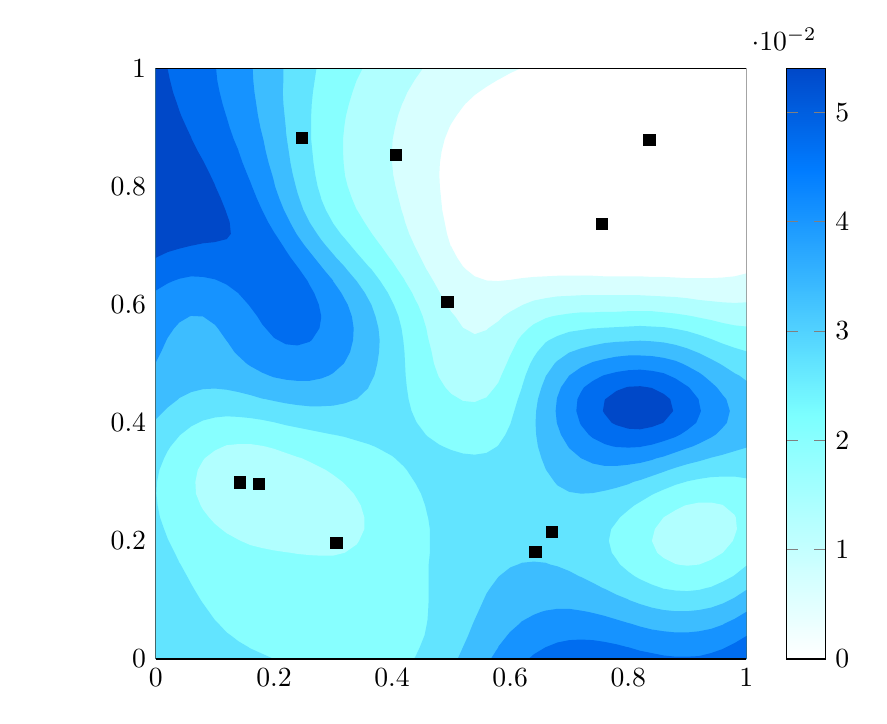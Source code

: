 % This file was created by matlab2tikz v0.3.0.
% Copyright (c) 2008--2012, Nico Schlömer <nico.schloemer@gmail.com>
% All rights reserved.
% 
% The latest updates can be retrieved from
%   http://www.mathworks.com/matlabcentral/fileexchange/22022-matlab2tikz
% where you can also make suggestions and rate matlab2tikz.
% 
% 
% 

% defining custom colors
\definecolor{mycolor1}{rgb}{0.847,1,1}
\definecolor{mycolor2}{rgb}{0.694,1,1}
\definecolor{mycolor3}{rgb}{0.529,1,1}
\definecolor{mycolor4}{rgb}{0.384,0.894,1}
\definecolor{mycolor5}{rgb}{0.239,0.741,1}
\definecolor{mycolor6}{rgb}{0.086,0.576,1}
\definecolor{mycolor7}{rgb}{0,0.427,0.941}
\definecolor{mycolor8}{rgb}{0,0.282,0.784}

\begin{tikzpicture}

\begin{axis}[%
width=75mm,
height=75mm,
scale only axis,
xmin=0, xmax=1,
ymin=0, ymax=1,
axis lines*=left,
colormap={mymap}{[1pt] rgb(0pt)=(1,1,1); rgb(8pt)=(0.937,1,1); rgb(9pt)=(0.925,1,1); rgb(24pt)=(0.808,1,1); rgb(25pt)=(0.796,1,1); rgb(41pt)=(0.671,1,1); rgb(42pt)=(0.659,1,1); rgb(57pt)=(0.541,1,1); rgb(58pt)=(0.529,1,1); rgb(63pt)=(0.49,1,1); rgb(64pt)=(0.482,0.996,1); rgb(69pt)=(0.443,0.957,1); rgb(70pt)=(0.439,0.949,1); rgb(80pt)=(0.361,0.871,1); rgb(81pt)=(0.353,0.859,1); rgb(86pt)=(0.314,0.82,1); rgb(87pt)=(0.31,0.812,1); rgb(96pt)=(0.239,0.741,1); rgb(97pt)=(0.231,0.729,1); rgb(102pt)=(0.192,0.69,1); rgb(103pt)=(0.188,0.682,1); rgb(113pt)=(0.11,0.604,1); rgb(114pt)=(0.102,0.592,1); rgb(119pt)=(0.063,0.553,1); rgb(120pt)=(0.059,0.545,1); rgb(127pt)=(0.004,0.49,1); rgb(128pt)=(0,0.482,0.996); rgb(135pt)=(0,0.427,0.941); rgb(136pt)=(0,0.42,0.929); rgb(141pt)=(0,0.38,0.89); rgb(142pt)=(0,0.376,0.882); rgb(152pt)=(0,0.298,0.804); rgb(153pt)=(0,0.29,0.792); rgb(154pt)=(0,0.282,0.784)},
colorbar,
point meta min=3.782e-06,
point meta max=0.054]

\addplot [fill=white,draw=none,forget plot] coordinates{ (0,1.0)(0.02,1.0)(0.04,1.0)(0.06,1.0)(0.08,1.0)(0.1,1.0)(0.12,1.0)(0.14,1.0)(0.16,1.0)(0.18,1.0)(0.2,1.0)(0.22,1.0)(0.24,1.0)(0.26,1.0)(0.28,1.0)(0.3,1.0)(0.32,1.0)(0.34,1.0)(0.36,1.0)(0.38,1.0)(0.4,1.0)(0.42,1.0)(0.44,1.0)(0.46,1.0)(0.48,1.0)(0.5,1.0)(0.52,1.0)(0.54,1.0)(0.56,1.0)(0.58,1.0)(0.6,1.0)(0.62,1.0)(0.64,1.0)(0.66,1.0)(0.68,1.0)(0.7,1.0)(0.72,1.0)(0.74,1.0)(0.76,1.0)(0.78,1.0)(0.8,1.0)(0.82,1.0)(0.84,1.0)(0.86,1.0)(0.88,1.0)(0.9,1.0)(0.92,1.0)(0.94,1.0)(0.96,1.0)(0.98,1.0)(1,1.0)(1.0,1)(1.0,0.98)(1.0,0.96)(1.0,0.94)(1.0,0.92)(1.0,0.9)(1.0,0.88)(1.0,0.86)(1.0,0.84)(1.0,0.82)(1.0,0.8)(1.0,0.78)(1.0,0.76)(1.0,0.74)(1.0,0.72)(1.0,0.7)(1.0,0.68)(1.0,0.66)(1.0,0.64)(1.0,0.62)(1.0,0.6)(1.0,0.58)(1.0,0.56)(1.0,0.54)(1.0,0.52)(1.0,0.5)(1.0,0.48)(1.0,0.46)(1.0,0.44)(1.0,0.42)(1.0,0.4)(1.0,0.38)(1.0,0.36)(1.0,0.34)(1.0,0.32)(1.0,0.3)(1.0,0.28)(1.0,0.26)(1.0,0.24)(1.0,0.22)(1.0,0.2)(1.0,0.18)(1.0,0.16)(1.0,0.14)(1.0,0.12)(1.0,0.1)(1.0,0.08)(1.0,0.06)(1.0,0.04)(1.0,0.02)(1.0,0)(1,-1.729e-06)(0.98,-1.677e-06)(0.96,-1.635e-06)(0.94,-1.603e-06)(0.92,-1.582e-06)(0.9,-1.573e-06)(0.88,-1.575e-06)(0.86,-1.586e-06)(0.84,-1.605e-06)(0.82,-1.628e-06)(0.8,-1.652e-06)(0.78,-1.674e-06)(0.76,-1.691e-06)(0.74,-1.7e-06)(0.72,-1.699e-06)(0.7,-1.687e-06)(0.68,-1.663e-06)(0.66,-1.628e-06)(0.64,-1.582e-06)(0.62,-1.525e-06)(0.6,-1.459e-06)(0.58,-1.386e-06)(0.56,-1.308e-06)(0.54,-1.226e-06)(0.52,-1.146e-06)(0.5,-1.069e-06)(0.48,-9.997e-07)(0.46,-9.407e-07)(0.44,-8.938e-07)(0.42,-8.595e-07)(0.4,-8.368e-07)(0.38,-8.242e-07)(0.36,-8.199e-07)(0.34,-8.22e-07)(0.32,-8.287e-07)(0.3,-8.38e-07)(0.28,-8.486e-07)(0.26,-8.593e-07)(0.24,-8.697e-07)(0.22,-8.797e-07)(0.2,-8.894e-07)(0.18,-8.994e-07)(0.16,-9.102e-07)(0.14,-9.227e-07)(0.12,-9.374e-07)(0.1,-9.55e-07)(0.08,-9.758e-07)(0.06,-1.0e-06)(0.04,-1.028e-06)(0.02,-1.06e-06)(0,-1.095e-06)(-1.095e-06,0)(-1.078e-06,0.02)(-1.064e-06,0.04)(-1.05e-06,0.06)(-1.038e-06,0.08)(-1.027e-06,0.1)(-1.015e-06,0.12)(-1.002e-06,0.14)(-9.865e-07,0.16)(-9.691e-07,0.18)(-9.5e-07,0.2)(-9.304e-07,0.22)(-9.123e-07,0.24)(-8.987e-07,0.26)(-8.928e-07,0.28)(-8.975e-07,0.3)(-9.142e-07,0.32)(-9.434e-07,0.34)(-9.847e-07,0.36)(-1.036e-06,0.38)(-1.094e-06,0.4)(-1.154e-06,0.42)(-1.211e-06,0.44)(-1.26e-06,0.46)(-1.3e-06,0.48)(-1.331e-06,0.5)(-1.355e-06,0.52)(-1.378e-06,0.54)(-1.403e-06,0.56)(-1.437e-06,0.58)(-1.483e-06,0.6)(-1.542e-06,0.62)(-1.615e-06,0.64)(-1.697e-06,0.66)(-1.78e-06,0.68)(-1.856e-06,0.7)(-1.919e-06,0.72)(-1.963e-06,0.74)(-1.989e-06,0.76)(-2.0e-06,0.78)(-1.997e-06,0.8)(-1.986e-06,0.82)(-1.968e-06,0.84)(-1.947e-06,0.86)(-1.924e-06,0.88)(-1.902e-06,0.9)(-1.881e-06,0.92)(-1.862e-06,0.94)(-1.846e-06,0.96)(-1.833e-06,0.98)(-1.823e-06,1)(0,1.0)};

\addplot [fill=mycolor1,draw=none,forget plot] coordinates{ (0,1.0)(0.02,1.0)(0.04,1.0)(0.06,1.0)(0.08,1.0)(0.1,1.0)(0.12,1.0)(0.14,1.0)(0.16,1.0)(0.18,1.0)(0.2,1.0)(0.22,1.0)(0.24,1.0)(0.26,1.0)(0.28,1.0)(0.3,1.0)(0.32,1.0)(0.34,1.0)(0.36,1.0)(0.38,1.0)(0.4,1.0)(0.42,1.0)(0.44,1.0)(0.46,1.0)(0.48,1.0)(0.5,1.0)(0.52,1.0)(0.54,1.0)(0.56,1.0)(0.58,1.0)(0.6,1.0)(0.617,1)(0.6,0.992)(0.58,0.981)(0.578,0.98)(0.56,0.969)(0.547,0.96)(0.54,0.955)(0.524,0.94)(0.52,0.935)(0.509,0.92)(0.5,0.906)(0.497,0.9)(0.489,0.88)(0.484,0.86)(0.481,0.84)(0.48,0.82)(0.481,0.8)(0.483,0.78)(0.485,0.76)(0.489,0.74)(0.493,0.72)(0.499,0.7)(0.5,0.699)(0.51,0.68)(0.52,0.665)(0.525,0.66)(0.54,0.648)(0.56,0.641)(0.58,0.64)(0.6,0.642)(0.62,0.645)(0.64,0.647)(0.66,0.648)(0.68,0.649)(0.7,0.649)(0.72,0.649)(0.74,0.649)(0.76,0.648)(0.78,0.648)(0.8,0.648)(0.82,0.648)(0.84,0.647)(0.86,0.647)(0.88,0.646)(0.9,0.645)(0.92,0.645)(0.94,0.645)(0.96,0.646)(0.98,0.648)(1,0.653)(1.0,0.64)(1.0,0.62)(1.0,0.6)(1.0,0.58)(1.0,0.56)(1.0,0.54)(1.0,0.52)(1.0,0.5)(1.0,0.48)(1.0,0.46)(1.0,0.44)(1.0,0.42)(1.0,0.4)(1.0,0.38)(1.0,0.36)(1.0,0.34)(1.0,0.32)(1.0,0.3)(1.0,0.28)(1.0,0.26)(1.0,0.24)(1.0,0.22)(1.0,0.2)(1.0,0.18)(1.0,0.16)(1.0,0.14)(1.0,0.12)(1.0,0.1)(1.0,0.08)(1.0,0.06)(1.0,0.04)(1.0,0.02)(1.0,0)(1,-1.506e-06)(0.98,-1.455e-06)(0.96,-1.412e-06)(0.94,-1.381e-06)(0.92,-1.36e-06)(0.9,-1.351e-06)(0.88,-1.353e-06)(0.86,-1.364e-06)(0.84,-1.383e-06)(0.82,-1.406e-06)(0.8,-1.43e-06)(0.78,-1.452e-06)(0.76,-1.469e-06)(0.74,-1.478e-06)(0.72,-1.476e-06)(0.7,-1.464e-06)(0.68,-1.441e-06)(0.66,-1.406e-06)(0.64,-1.359e-06)(0.62,-1.303e-06)(0.6,-1.237e-06)(0.58,-1.164e-06)(0.56,-1.085e-06)(0.54,-1.004e-06)(0.52,-9.236e-07)(0.5,-8.469e-07)(0.48,-7.775e-07)(0.46,-7.185e-07)(0.44,-6.716e-07)(0.42,-6.373e-07)(0.4,-6.146e-07)(0.38,-6.02e-07)(0.36,-5.977e-07)(0.34,-5.998e-07)(0.32,-6.064e-07)(0.3,-6.158e-07)(0.28,-6.264e-07)(0.26,-6.371e-07)(0.24,-6.475e-07)(0.22,-6.575e-07)(0.2,-6.672e-07)(0.18,-6.772e-07)(0.16,-6.88e-07)(0.14,-7.005e-07)(0.12,-7.152e-07)(0.1,-7.328e-07)(0.08,-7.536e-07)(0.06,-7.779e-07)(0.04,-8.059e-07)(0.02,-8.375e-07)(0,-8.728e-07)(-8.728e-07,0)(-8.563e-07,0.02)(-8.415e-07,0.04)(-8.283e-07,0.06)(-8.162e-07,0.08)(-8.046e-07,0.1)(-7.926e-07,0.12)(-7.794e-07,0.14)(-7.643e-07,0.16)(-7.469e-07,0.18)(-7.278e-07,0.2)(-7.081e-07,0.22)(-6.9e-07,0.24)(-6.765e-07,0.26)(-6.706e-07,0.28)(-6.753e-07,0.3)(-6.92e-07,0.32)(-7.212e-07,0.34)(-7.625e-07,0.36)(-8.138e-07,0.38)(-8.719e-07,0.4)(-9.318e-07,0.42)(-9.886e-07,0.44)(-1.038e-06,0.46)(-1.078e-06,0.48)(-1.109e-06,0.5)(-1.133e-06,0.52)(-1.155e-06,0.54)(-1.181e-06,0.56)(-1.215e-06,0.58)(-1.26e-06,0.6)(-1.32e-06,0.62)(-1.393e-06,0.64)(-1.475e-06,0.66)(-1.558e-06,0.68)(-1.634e-06,0.7)(-1.696e-06,0.72)(-1.741e-06,0.74)(-1.767e-06,0.76)(-1.778e-06,0.78)(-1.775e-06,0.8)(-1.763e-06,0.82)(-1.746e-06,0.84)(-1.724e-06,0.86)(-1.702e-06,0.88)(-1.68e-06,0.9)(-1.659e-06,0.92)(-1.64e-06,0.94)(-1.624e-06,0.96)(-1.611e-06,0.98)(-1.6e-06,1)(0,1.0)};

\addplot [fill=mycolor2,draw=none,forget plot] coordinates{ (0,1.0)(0.02,1.0)(0.04,1.0)(0.06,1.0)(0.08,1.0)(0.1,1.0)(0.12,1.0)(0.14,1.0)(0.16,1.0)(0.18,1.0)(0.2,1.0)(0.22,1.0)(0.24,1.0)(0.26,1.0)(0.28,1.0)(0.3,1.0)(0.32,1.0)(0.34,1.0)(0.36,1.0)(0.38,1.0)(0.4,1.0)(0.42,1.0)(0.44,1.0)(0.452,1)(0.44,0.983)(0.438,0.98)(0.426,0.96)(0.42,0.946)(0.417,0.94)(0.41,0.92)(0.405,0.9)(0.401,0.88)(0.4,0.862)(0.4,0.86)(0.4,0.853)(0.4,0.84)(0.402,0.82)(0.406,0.8)(0.411,0.78)(0.416,0.76)(0.42,0.748)(0.422,0.74)(0.429,0.72)(0.438,0.7)(0.44,0.696)(0.448,0.68)(0.458,0.66)(0.46,0.657)(0.47,0.64)(0.48,0.622)(0.481,0.62)(0.494,0.6)(0.5,0.588)(0.507,0.58)(0.52,0.561)(0.522,0.56)(0.54,0.55)(0.56,0.557)(0.563,0.56)(0.58,0.572)(0.588,0.58)(0.6,0.588)(0.62,0.599)(0.622,0.6)(0.64,0.607)(0.66,0.611)(0.68,0.614)(0.7,0.615)(0.72,0.616)(0.74,0.616)(0.76,0.616)(0.78,0.616)(0.8,0.616)(0.82,0.616)(0.84,0.615)(0.86,0.614)(0.88,0.613)(0.9,0.611)(0.92,0.608)(0.94,0.606)(0.96,0.604)(0.98,0.603)(1,0.604)(1.0,0.6)(1.0,0.58)(1.0,0.56)(1.0,0.54)(1.0,0.52)(1.0,0.5)(1.0,0.48)(1.0,0.46)(1.0,0.44)(1.0,0.42)(1.0,0.4)(1.0,0.38)(1.0,0.36)(1.0,0.34)(1.0,0.32)(1.0,0.3)(1.0,0.28)(1.0,0.26)(1.0,0.24)(1.0,0.22)(1.0,0.2)(1.0,0.18)(1.0,0.16)(1.0,0.14)(1.0,0.12)(1.0,0.1)(1.0,0.08)(1.0,0.06)(1.0,0.04)(1.0,0.02)(1.0,0)(1,-1.284e-06)(0.98,-1.233e-06)(0.96,-1.19e-06)(0.94,-1.159e-06)(0.92,-1.138e-06)(0.9,-1.129e-06)(0.88,-1.131e-06)(0.86,-1.142e-06)(0.84,-1.16e-06)(0.82,-1.184e-06)(0.8,-1.208e-06)(0.78,-1.23e-06)(0.76,-1.247e-06)(0.74,-1.255e-06)(0.72,-1.254e-06)(0.7,-1.242e-06)(0.68,-1.219e-06)(0.66,-1.183e-06)(0.64,-1.137e-06)(0.62,-1.081e-06)(0.6,-1.015e-06)(0.58,-9.416e-07)(0.56,-8.631e-07)(0.54,-7.82e-07)(0.52,-7.014e-07)(0.5,-6.246e-07)(0.48,-5.553e-07)(0.46,-4.963e-07)(0.44,-4.494e-07)(0.42,-4.151e-07)(0.4,-3.924e-07)(0.38,-3.798e-07)(0.36,-3.754e-07)(0.34,-3.775e-07)(0.32,-3.842e-07)(0.3,-3.936e-07)(0.28,-4.042e-07)(0.26,-4.149e-07)(0.24,-4.253e-07)(0.22,-4.352e-07)(0.2,-4.45e-07)(0.18,-4.55e-07)(0.16,-4.658e-07)(0.14,-4.782e-07)(0.12,-4.93e-07)(0.1,-5.105e-07)(0.08,-5.314e-07)(0.06,-5.557e-07)(0.04,-5.836e-07)(0.02,-6.153e-07)(0,-6.506e-07)(-6.506e-07,0)(-6.341e-07,0.02)(-6.193e-07,0.04)(-6.061e-07,0.06)(-5.94e-07,0.08)(-5.824e-07,0.1)(-5.704e-07,0.12)(-5.572e-07,0.14)(-5.421e-07,0.16)(-5.247e-07,0.18)(-5.056e-07,0.2)(-4.859e-07,0.22)(-4.678e-07,0.24)(-4.542e-07,0.26)(-4.484e-07,0.28)(-4.53e-07,0.3)(-4.698e-07,0.32)(-4.99e-07,0.34)(-5.402e-07,0.36)(-5.916e-07,0.38)(-6.497e-07,0.4)(-7.096e-07,0.42)(-7.664e-07,0.44)(-8.158e-07,0.46)(-8.558e-07,0.48)(-8.865e-07,0.5)(-9.108e-07,0.52)(-9.331e-07,0.54)(-9.587e-07,0.56)(-9.924e-07,0.58)(-1.038e-06,0.6)(-1.098e-06,0.62)(-1.171e-06,0.64)(-1.252e-06,0.66)(-1.336e-06,0.68)(-1.412e-06,0.7)(-1.474e-06,0.72)(-1.519e-06,0.74)(-1.545e-06,0.76)(-1.555e-06,0.78)(-1.553e-06,0.8)(-1.541e-06,0.82)(-1.523e-06,0.84)(-1.502e-06,0.86)(-1.48e-06,0.88)(-1.457e-06,0.9)(-1.437e-06,0.92)(-1.418e-06,0.94)(-1.402e-06,0.96)(-1.389e-06,0.98)(-1.378e-06,1)(0,1.0)};

\addplot [fill=mycolor3,draw=none,forget plot] coordinates{ (0,1.0)(0.02,1.0)(0.04,1.0)(0.06,1.0)(0.08,1.0)(0.1,1.0)(0.12,1.0)(0.14,1.0)(0.16,1.0)(0.18,1.0)(0.2,1.0)(0.22,1.0)(0.24,1.0)(0.26,1.0)(0.28,1.0)(0.3,1.0)(0.32,1.0)(0.34,1.0)(0.35,1)(0.34,0.98)(0.34,0.98)(0.333,0.96)(0.327,0.94)(0.322,0.92)(0.32,0.908)(0.319,0.9)(0.317,0.88)(0.317,0.86)(0.318,0.84)(0.32,0.822)(0.32,0.82)(0.325,0.8)(0.332,0.78)(0.34,0.761)(0.341,0.76)(0.353,0.74)(0.36,0.729)(0.366,0.72)(0.38,0.701)(0.381,0.7)(0.395,0.68)(0.4,0.674)(0.409,0.66)(0.42,0.644)(0.422,0.64)(0.434,0.62)(0.44,0.607)(0.444,0.6)(0.452,0.58)(0.458,0.56)(0.46,0.549)(0.462,0.54)(0.467,0.52)(0.471,0.5)(0.478,0.48)(0.48,0.476)(0.49,0.46)(0.5,0.449)(0.515,0.44)(0.52,0.437)(0.54,0.435)(0.552,0.44)(0.56,0.443)(0.574,0.46)(0.58,0.468)(0.585,0.48)(0.594,0.5)(0.6,0.514)(0.603,0.52)(0.613,0.54)(0.62,0.549)(0.631,0.56)(0.64,0.567)(0.66,0.577)(0.67,0.58)(0.68,0.582)(0.7,0.585)(0.72,0.587)(0.74,0.587)(0.76,0.588)(0.78,0.588)(0.8,0.589)(0.82,0.589)(0.84,0.589)(0.86,0.587)(0.88,0.585)(0.9,0.582)(0.911,0.58)(0.92,0.578)(0.94,0.574)(0.96,0.569)(0.98,0.565)(1,0.563)(1.0,0.56)(1.0,0.54)(1.0,0.52)(1.0,0.5)(1.0,0.48)(1.0,0.46)(1.0,0.44)(1.0,0.42)(1.0,0.4)(1.0,0.38)(1.0,0.36)(1.0,0.34)(1.0,0.32)(1.0,0.3)(1.0,0.28)(1.0,0.26)(1.0,0.24)(1.0,0.22)(1.0,0.2)(1.0,0.18)(1.0,0.16)(1.0,0.14)(1.0,0.12)(1.0,0.1)(1.0,0.08)(1.0,0.06)(1.0,0.04)(1.0,0.02)(1.0,0)(1,-1.062e-06)(0.98,-1.01e-06)(0.96,-9.681e-07)(0.94,-9.363e-07)(0.92,-9.159e-07)(0.9,-9.068e-07)(0.88,-9.084e-07)(0.86,-9.196e-07)(0.84,-9.382e-07)(0.82,-9.614e-07)(0.8,-9.858e-07)(0.78,-1.008e-06)(0.76,-1.025e-06)(0.74,-1.033e-06)(0.72,-1.032e-06)(0.7,-1.02e-06)(0.68,-9.964e-07)(0.66,-9.613e-07)(0.64,-9.15e-07)(0.62,-8.583e-07)(0.6,-7.925e-07)(0.58,-7.194e-07)(0.56,-6.409e-07)(0.54,-5.598e-07)(0.52,-4.792e-07)(0.5,-4.024e-07)(0.48,-3.331e-07)(0.46,-2.74e-07)(0.44,-2.272e-07)(0.42,-1.928e-07)(0.4,-1.702e-07)(0.38,-1.576e-07)(0.36,-1.532e-07)(0.34,-1.553e-07)(0.32,-1.62e-07)(0.3,-1.714e-07)(0.28,-1.819e-07)(0.26,-1.927e-07)(0.24,-2.031e-07)(0.22,-2.13e-07)(0.2,-2.228e-07)(0.18,-2.328e-07)(0.16,-2.436e-07)(0.14,-2.56e-07)(0.12,-2.708e-07)(0.1,-2.883e-07)(0.08,-3.092e-07)(0.06,-3.335e-07)(0.04,-3.614e-07)(0.02,-3.931e-07)(0,-4.284e-07)(-4.284e-07,0)(-4.119e-07,0.02)(-3.971e-07,0.04)(-3.839e-07,0.06)(-3.718e-07,0.08)(-3.602e-07,0.1)(-3.482e-07,0.12)(-3.35e-07,0.14)(-3.198e-07,0.16)(-3.025e-07,0.18)(-2.834e-07,0.2)(-2.637e-07,0.22)(-2.456e-07,0.24)(-2.32e-07,0.26)(-2.262e-07,0.28)(-2.308e-07,0.3)(-2.475e-07,0.32)(-2.768e-07,0.34)(-3.18e-07,0.36)(-3.694e-07,0.38)(-4.275e-07,0.4)(-4.874e-07,0.42)(-5.441e-07,0.44)(-5.936e-07,0.46)(-6.335e-07,0.48)(-6.643e-07,0.5)(-6.886e-07,0.52)(-7.109e-07,0.54)(-7.364e-07,0.56)(-7.702e-07,0.58)(-8.16e-07,0.6)(-8.757e-07,0.62)(-9.485e-07,0.64)(-1.03e-06,0.66)(-1.114e-06,0.68)(-1.19e-06,0.7)(-1.252e-06,0.72)(-1.296e-06,0.74)(-1.323e-06,0.76)(-1.333e-06,0.78)(-1.331e-06,0.8)(-1.319e-06,0.82)(-1.301e-06,0.84)(-1.28e-06,0.86)(-1.257e-06,0.88)(-1.235e-06,0.9)(-1.214e-06,0.92)(-1.196e-06,0.94)(-1.18e-06,0.96)(-1.167e-06,0.98)(-1.156e-06,1)(0,1.0)};

\addplot [fill=mycolor4,draw=none,forget plot] coordinates{ (0,1.0)(0.02,1.0)(0.04,1.0)(0.06,1.0)(0.08,1.0)(0.1,1.0)(0.12,1.0)(0.14,1.0)(0.16,1.0)(0.18,1.0)(0.2,1.0)(0.22,1.0)(0.24,1.0)(0.26,1.0)(0.272,1)(0.269,0.98)(0.266,0.96)(0.264,0.94)(0.263,0.92)(0.263,0.9)(0.263,0.88)(0.265,0.86)(0.267,0.84)(0.27,0.82)(0.274,0.8)(0.28,0.78)(0.28,0.779)(0.288,0.76)(0.299,0.74)(0.3,0.738)(0.313,0.72)(0.32,0.712)(0.33,0.7)(0.34,0.688)(0.347,0.68)(0.36,0.665)(0.365,0.66)(0.38,0.64)(0.38,0.64)(0.393,0.62)(0.4,0.606)(0.403,0.6)(0.411,0.58)(0.416,0.56)(0.419,0.54)(0.42,0.53)(0.421,0.52)(0.422,0.5)(0.423,0.48)(0.425,0.46)(0.428,0.44)(0.433,0.42)(0.44,0.404)(0.442,0.4)(0.457,0.38)(0.46,0.377)(0.48,0.363)(0.486,0.36)(0.5,0.354)(0.52,0.348)(0.54,0.346)(0.56,0.349)(0.578,0.36)(0.58,0.362)(0.592,0.38)(0.6,0.397)(0.601,0.4)(0.607,0.42)(0.613,0.44)(0.62,0.46)(0.62,0.461)(0.626,0.48)(0.634,0.5)(0.64,0.511)(0.646,0.52)(0.66,0.536)(0.666,0.54)(0.68,0.547)(0.7,0.554)(0.72,0.557)(0.74,0.56)(0.746,0.56)(0.76,0.561)(0.78,0.562)(0.8,0.563)(0.82,0.564)(0.84,0.563)(0.86,0.562)(0.874,0.56)(0.88,0.559)(0.9,0.555)(0.92,0.549)(0.94,0.542)(0.945,0.54)(0.96,0.534)(0.98,0.527)(1,0.521)(1.0,0.52)(1.0,0.5)(1.0,0.48)(1.0,0.46)(1.0,0.44)(1.0,0.42)(1.0,0.4)(1.0,0.38)(1.0,0.36)(1.0,0.34)(1.0,0.32)(1,0.306)(0.98,0.309)(0.96,0.309)(0.94,0.308)(0.92,0.305)(0.9,0.301)(0.897,0.3)(0.88,0.295)(0.86,0.287)(0.844,0.28)(0.84,0.278)(0.82,0.266)(0.81,0.26)(0.8,0.252)(0.786,0.24)(0.78,0.232)(0.771,0.22)(0.767,0.2)(0.772,0.18)(0.78,0.169)(0.786,0.16)(0.8,0.148)(0.811,0.14)(0.82,0.135)(0.84,0.126)(0.857,0.12)(0.86,0.119)(0.88,0.116)(0.9,0.115)(0.92,0.117)(0.931,0.12)(0.94,0.122)(0.96,0.131)(0.977,0.14)(0.98,0.142)(1,0.158)(1.0,0.14)(1.0,0.12)(1.0,0.1)(1.0,0.08)(1.0,0.06)(1.0,0.04)(1.0,0.02)(1.0,0)(1,-8.398e-07)(0.98,-7.883e-07)(0.96,-7.459e-07)(0.94,-7.141e-07)(0.92,-6.937e-07)(0.9,-6.846e-07)(0.88,-6.862e-07)(0.86,-6.974e-07)(0.84,-7.16e-07)(0.82,-7.392e-07)(0.8,-7.636e-07)(0.78,-7.857e-07)(0.76,-8.023e-07)(0.74,-8.11e-07)(0.72,-8.099e-07)(0.7,-7.978e-07)(0.68,-7.742e-07)(0.66,-7.391e-07)(0.64,-6.928e-07)(0.62,-6.361e-07)(0.6,-5.703e-07)(0.58,-4.972e-07)(0.56,-4.187e-07)(0.54,-3.376e-07)(0.52,-2.569e-07)(0.5,-1.802e-07)(0.48,-1.109e-07)(0.46,-5.184e-08)(0.44,-4.964e-09)(0.437,0)(0.44,0.005)(0.447,0.02)(0.455,0.04)(0.459,0.06)(0.46,0.066)(0.461,0.08)(0.462,0.1)(0.462,0.12)(0.462,0.14)(0.462,0.16)(0.464,0.18)(0.464,0.2)(0.464,0.22)(0.461,0.24)(0.46,0.243)(0.456,0.26)(0.449,0.28)(0.44,0.297)(0.438,0.3)(0.425,0.32)(0.42,0.326)(0.405,0.34)(0.4,0.344)(0.38,0.355)(0.37,0.36)(0.36,0.364)(0.34,0.37)(0.32,0.376)(0.301,0.38)(0.3,0.38)(0.28,0.384)(0.26,0.388)(0.24,0.392)(0.22,0.396)(0.204,0.4)(0.2,0.401)(0.18,0.405)(0.16,0.408)(0.14,0.41)(0.12,0.411)(0.1,0.409)(0.08,0.404)(0.072,0.4)(0.06,0.394)(0.042,0.38)(0.04,0.378)(0.025,0.36)(0.02,0.352)(0.014,0.34)(0.006,0.32)(0.002,0.3)(0.001,0.28)(0.003,0.26)(0.007,0.24)(0.014,0.22)(0.02,0.204)(0.022,0.2)(0.032,0.18)(0.04,0.163)(0.042,0.16)(0.053,0.14)(0.06,0.127)(0.064,0.12)(0.076,0.1)(0.08,0.094)(0.09,0.08)(0.1,0.066)(0.106,0.06)(0.12,0.045)(0.127,0.04)(0.14,0.03)(0.157,0.02)(0.16,0.018)(0.18,0.009)(0.2,0.0)(0.201,0)(0.2,-5.692e-10)(0.18,-1.054e-08)(0.16,-2.138e-08)(0.14,-3.382e-08)(0.12,-4.854e-08)(0.1,-6.612e-08)(0.08,-8.694e-08)(0.06,-1.113e-07)(0.04,-1.392e-07)(0.02,-1.709e-07)(0,-2.061e-07)(-2.061e-07,0)(-1.896e-07,0.02)(-1.749e-07,0.04)(-1.616e-07,0.06)(-1.496e-07,0.08)(-1.38e-07,0.1)(-1.26e-07,0.12)(-1.128e-07,0.14)(-9.764e-08,0.16)(-8.03e-08,0.18)(-6.119e-08,0.2)(-4.151e-08,0.22)(-2.34e-08,0.24)(-9.814e-09,0.26)(-3.977e-09,0.28)(-8.617e-09,0.3)(-2.533e-08,0.32)(-5.459e-08,0.34)(-9.582e-08,0.36)(-1.472e-07,0.38)(-2.052e-07,0.4)(-2.652e-07,0.42)(-3.219e-07,0.44)(-3.714e-07,0.46)(-4.113e-07,0.48)(-4.421e-07,0.5)(-4.664e-07,0.52)(-4.887e-07,0.54)(-5.142e-07,0.56)(-5.48e-07,0.58)(-5.938e-07,0.6)(-6.534e-07,0.62)(-7.263e-07,0.64)(-8.08e-07,0.66)(-8.914e-07,0.68)(-9.677e-07,0.7)(-1.03e-06,0.72)(-1.074e-06,0.74)(-1.101e-06,0.76)(-1.111e-06,0.78)(-1.109e-06,0.8)(-1.097e-06,0.82)(-1.079e-06,0.84)(-1.058e-06,0.86)(-1.035e-06,0.88)(-1.013e-06,0.9)(-9.922e-07,0.92)(-9.737e-07,0.94)(-9.577e-07,0.96)(-9.444e-07,0.98)(-9.338e-07,1)(0,1.0)};

\addplot [fill=mycolor5,draw=none,forget plot] coordinates{ (0,1.0)(0.02,1.0)(0.04,1.0)(0.06,1.0)(0.08,1.0)(0.1,1.0)(0.12,1.0)(0.14,1.0)(0.16,1.0)(0.18,1.0)(0.2,1.0)(0.216,1)(0.216,0.98)(0.215,0.96)(0.216,0.94)(0.218,0.92)(0.22,0.9)(0.22,0.896)(0.222,0.88)(0.225,0.86)(0.228,0.84)(0.232,0.82)(0.237,0.8)(0.24,0.789)(0.243,0.78)(0.25,0.76)(0.26,0.74)(0.26,0.74)(0.273,0.72)(0.28,0.71)(0.288,0.7)(0.3,0.686)(0.305,0.68)(0.32,0.664)(0.323,0.66)(0.34,0.64)(0.34,0.64)(0.354,0.62)(0.36,0.609)(0.365,0.6)(0.372,0.58)(0.377,0.56)(0.379,0.54)(0.378,0.52)(0.375,0.5)(0.37,0.48)(0.36,0.46)(0.36,0.459)(0.34,0.44)(0.339,0.44)(0.32,0.433)(0.3,0.429)(0.28,0.428)(0.26,0.428)(0.24,0.43)(0.22,0.433)(0.2,0.437)(0.186,0.44)(0.18,0.441)(0.16,0.447)(0.14,0.452)(0.12,0.456)(0.1,0.458)(0.08,0.457)(0.06,0.452)(0.04,0.442)(0.038,0.44)(0.02,0.426)(0.014,0.42)(0,0.406)(-4.298e-08,0.42)(-9.973e-08,0.44)(-1.492e-07,0.46)(-1.891e-07,0.48)(-2.199e-07,0.5)(-2.442e-07,0.52)(-2.665e-07,0.54)(-2.92e-07,0.56)(-3.258e-07,0.58)(-3.716e-07,0.6)(-4.312e-07,0.62)(-5.041e-07,0.64)(-5.858e-07,0.66)(-6.692e-07,0.68)(-7.455e-07,0.7)(-8.077e-07,0.72)(-8.521e-07,0.74)(-8.784e-07,0.76)(-8.888e-07,0.78)(-8.864e-07,0.8)(-8.747e-07,0.82)(-8.568e-07,0.84)(-8.356e-07,0.86)(-8.13e-07,0.88)(-7.908e-07,0.9)(-7.7e-07,0.92)(-7.515e-07,0.94)(-7.355e-07,0.96)(-7.222e-07,0.98)(-7.116e-07,1)(0,1.0)};

\addplot [fill=mycolor6,draw=none,forget plot] coordinates{ (0,1.0)(0.02,1.0)(0.04,1.0)(0.06,1.0)(0.08,1.0)(0.1,1.0)(0.12,1.0)(0.14,1.0)(0.16,1.0)(0.164,1)(0.165,0.98)(0.167,0.96)(0.17,0.94)(0.173,0.92)(0.177,0.9)(0.18,0.888)(0.182,0.88)(0.186,0.86)(0.191,0.84)(0.197,0.82)(0.2,0.809)(0.202,0.8)(0.209,0.78)(0.217,0.76)(0.22,0.754)(0.227,0.74)(0.238,0.72)(0.24,0.717)(0.252,0.7)(0.26,0.69)(0.268,0.68)(0.28,0.665)(0.284,0.66)(0.3,0.641)(0.3,0.64)(0.314,0.62)(0.32,0.609)(0.325,0.6)(0.332,0.58)(0.335,0.56)(0.334,0.54)(0.329,0.52)(0.32,0.503)(0.318,0.5)(0.3,0.484)(0.293,0.48)(0.28,0.475)(0.26,0.471)(0.24,0.471)(0.22,0.473)(0.2,0.477)(0.192,0.48)(0.18,0.485)(0.16,0.496)(0.154,0.5)(0.14,0.513)(0.133,0.52)(0.12,0.539)(0.119,0.54)(0.105,0.56)(0.1,0.566)(0.08,0.58)(0.08,0.58)(0.06,0.581)(0.057,0.58)(0.04,0.57)(0.031,0.56)(0.02,0.544)(0.018,0.54)(0.009,0.52)(0,0.502)(-2.198e-08,0.52)(-4.427e-08,0.54)(-6.983e-08,0.56)(-1.036e-07,0.58)(-1.494e-07,0.6)(-2.09e-07,0.62)(-2.819e-07,0.64)(-3.636e-07,0.66)(-4.47e-07,0.68)(-5.233e-07,0.7)(-5.855e-07,0.72)(-6.299e-07,0.74)(-6.562e-07,0.76)(-6.666e-07,0.78)(-6.642e-07,0.8)(-6.525e-07,0.82)(-6.346e-07,0.84)(-6.134e-07,0.86)(-5.908e-07,0.88)(-5.686e-07,0.9)(-5.478e-07,0.92)(-5.293e-07,0.94)(-5.133e-07,0.96)(-5.0e-07,0.98)(-4.894e-07,1)(0,1.0)};

\addplot [fill=mycolor5,draw=none,forget plot] coordinates{ (1,0.471)(1.0,0.46)(1.0,0.44)(1.0,0.42)(1.0,0.4)(1.0,0.38)(1.0,0.36)(1,0.358)(0.98,0.352)(0.96,0.346)(0.94,0.341)(0.937,0.34)(0.92,0.335)(0.9,0.33)(0.88,0.324)(0.868,0.32)(0.86,0.317)(0.84,0.31)(0.82,0.303)(0.809,0.3)(0.8,0.296)(0.78,0.29)(0.76,0.285)(0.74,0.281)(0.72,0.28)(0.7,0.283)(0.68,0.294)(0.675,0.3)(0.661,0.32)(0.66,0.322)(0.653,0.34)(0.647,0.36)(0.644,0.38)(0.643,0.4)(0.644,0.42)(0.647,0.44)(0.653,0.46)(0.66,0.478)(0.661,0.48)(0.675,0.5)(0.68,0.505)(0.7,0.519)(0.703,0.52)(0.72,0.526)(0.74,0.531)(0.76,0.535)(0.78,0.537)(0.8,0.538)(0.82,0.539)(0.84,0.538)(0.86,0.536)(0.88,0.532)(0.9,0.526)(0.915,0.52)(0.92,0.518)(0.94,0.508)(0.955,0.5)(0.96,0.497)(0.98,0.484)(0.988,0.48)(1,0.471)};

\addplot [fill=mycolor7,draw=none,forget plot] coordinates{ (0,1.0)(0.02,1.0)(0.04,1.0)(0.06,1.0)(0.08,1.0)(0.1,1.0)(0.102,1)(0.104,0.98)(0.108,0.96)(0.113,0.94)(0.119,0.92)(0.12,0.917)(0.125,0.9)(0.132,0.88)(0.14,0.861)(0.14,0.86)(0.147,0.84)(0.155,0.82)(0.16,0.808)(0.163,0.8)(0.171,0.78)(0.18,0.76)(0.18,0.76)(0.19,0.74)(0.2,0.723)(0.202,0.72)(0.215,0.7)(0.22,0.692)(0.228,0.68)(0.24,0.664)(0.243,0.66)(0.257,0.64)(0.26,0.634)(0.268,0.62)(0.276,0.6)(0.28,0.581)(0.28,0.58)(0.28,0.578)(0.277,0.56)(0.264,0.54)(0.26,0.537)(0.24,0.531)(0.22,0.533)(0.207,0.54)(0.2,0.544)(0.186,0.56)(0.18,0.567)(0.172,0.58)(0.16,0.596)(0.157,0.6)(0.14,0.619)(0.139,0.62)(0.12,0.634)(0.107,0.64)(0.1,0.643)(0.08,0.647)(0.06,0.648)(0.04,0.644)(0.029,0.64)(0.02,0.636)(0,0.624)(-5.966e-08,0.64)(-1.414e-07,0.66)(-2.248e-07,0.68)(-3.011e-07,0.7)(-3.633e-07,0.72)(-4.077e-07,0.74)(-4.34e-07,0.76)(-4.444e-07,0.78)(-4.42e-07,0.8)(-4.303e-07,0.82)(-4.124e-07,0.84)(-3.912e-07,0.86)(-3.686e-07,0.88)(-3.464e-07,0.9)(-3.256e-07,0.92)(-3.071e-07,0.94)(-2.911e-07,0.96)(-2.778e-07,0.98)(-2.672e-07,1)(0,1.0)};

\addplot [fill=mycolor5,draw=none,forget plot] coordinates{ (1,0.117)(1.0,0.1)(1.0,0.08)(1.0,0.06)(1.0,0.04)(1.0,0.02)(1.0,0)(1,-6.176e-07)(0.98,-5.661e-07)(0.96,-5.237e-07)(0.94,-4.919e-07)(0.92,-4.715e-07)(0.9,-4.624e-07)(0.88,-4.64e-07)(0.86,-4.752e-07)(0.84,-4.938e-07)(0.82,-5.17e-07)(0.8,-5.414e-07)(0.78,-5.635e-07)(0.76,-5.801e-07)(0.74,-5.888e-07)(0.72,-5.877e-07)(0.7,-5.756e-07)(0.68,-5.52e-07)(0.66,-5.169e-07)(0.64,-4.706e-07)(0.62,-4.139e-07)(0.6,-3.481e-07)(0.58,-2.749e-07)(0.56,-1.965e-07)(0.54,-1.154e-07)(0.52,-3.474e-08)(0.511,0)(0.52,0.02)(0.52,0.02)(0.529,0.04)(0.537,0.06)(0.54,0.067)(0.546,0.08)(0.555,0.1)(0.56,0.111)(0.566,0.12)(0.58,0.139)(0.581,0.14)(0.6,0.155)(0.613,0.16)(0.62,0.163)(0.64,0.165)(0.66,0.163)(0.668,0.16)(0.68,0.157)(0.7,0.149)(0.717,0.14)(0.72,0.139)(0.74,0.129)(0.757,0.12)(0.76,0.119)(0.78,0.109)(0.8,0.101)(0.801,0.1)(0.82,0.093)(0.84,0.087)(0.86,0.083)(0.88,0.081)(0.9,0.081)(0.92,0.083)(0.94,0.087)(0.96,0.094)(0.972,0.1)(0.98,0.104)(1,0.117)};

\addplot [fill=mycolor6,draw=none,forget plot] coordinates{ (0.96,0.447)(0.966,0.44)(0.972,0.42)(0.967,0.4)(0.96,0.392)(0.948,0.38)(0.94,0.375)(0.92,0.365)(0.909,0.36)(0.9,0.357)(0.88,0.35)(0.86,0.343)(0.848,0.34)(0.84,0.337)(0.82,0.332)(0.8,0.329)(0.78,0.327)(0.76,0.327)(0.74,0.331)(0.72,0.34)(0.72,0.34)(0.7,0.357)(0.698,0.36)(0.686,0.38)(0.68,0.397)(0.679,0.4)(0.677,0.42)(0.679,0.44)(0.68,0.444)(0.686,0.46)(0.7,0.48)(0.7,0.48)(0.72,0.494)(0.733,0.5)(0.74,0.503)(0.76,0.508)(0.78,0.512)(0.8,0.514)(0.82,0.514)(0.84,0.513)(0.86,0.51)(0.88,0.505)(0.892,0.5)(0.9,0.496)(0.92,0.485)(0.927,0.48)(0.94,0.469)(0.95,0.46)(0.96,0.447)};

\addplot [fill=mycolor2,draw=none,forget plot] coordinates{ (0.08,0.336)(0.071,0.32)(0.067,0.3)(0.068,0.28)(0.076,0.26)(0.08,0.253)(0.09,0.24)(0.1,0.229)(0.111,0.22)(0.12,0.213)(0.14,0.202)(0.144,0.2)(0.16,0.193)(0.18,0.188)(0.2,0.184)(0.22,0.181)(0.228,0.18)(0.24,0.178)(0.26,0.176)(0.28,0.175)(0.3,0.175)(0.32,0.18)(0.32,0.18)(0.34,0.194)(0.344,0.2)(0.353,0.22)(0.353,0.24)(0.347,0.26)(0.34,0.272)(0.335,0.28)(0.32,0.296)(0.316,0.3)(0.3,0.312)(0.288,0.32)(0.28,0.324)(0.26,0.334)(0.247,0.34)(0.24,0.342)(0.22,0.349)(0.2,0.356)(0.185,0.36)(0.18,0.361)(0.16,0.364)(0.14,0.364)(0.12,0.362)(0.115,0.36)(0.1,0.353)(0.083,0.34)(0.08,0.336)};

\addplot [fill=mycolor6,draw=none,forget plot] coordinates{ (1,0.08)(1.0,0.06)(1.0,0.04)(1.0,0.02)(1.0,0)(1,-3.954e-07)(0.98,-3.439e-07)(0.96,-3.014e-07)(0.94,-2.697e-07)(0.92,-2.493e-07)(0.9,-2.402e-07)(0.88,-2.418e-07)(0.86,-2.53e-07)(0.84,-2.716e-07)(0.82,-2.947e-07)(0.8,-3.192e-07)(0.78,-3.413e-07)(0.76,-3.579e-07)(0.74,-3.666e-07)(0.72,-3.655e-07)(0.7,-3.534e-07)(0.68,-3.298e-07)(0.66,-2.947e-07)(0.64,-2.483e-07)(0.62,-1.917e-07)(0.6,-1.259e-07)(0.58,-5.274e-08)(0.567,0)(0.58,0.02)(0.58,0.021)(0.595,0.04)(0.6,0.046)(0.616,0.06)(0.62,0.064)(0.64,0.075)(0.653,0.08)(0.66,0.082)(0.68,0.085)(0.7,0.085)(0.72,0.082)(0.731,0.08)(0.74,0.078)(0.76,0.073)(0.78,0.067)(0.8,0.061)(0.804,0.06)(0.82,0.055)(0.84,0.05)(0.86,0.047)(0.88,0.045)(0.9,0.045)(0.92,0.047)(0.94,0.051)(0.96,0.058)(0.963,0.06)(0.98,0.068)(1,0.08)};

\addplot [fill=mycolor8,draw=none,forget plot] coordinates{ (0,1.0)(0.02,1)(0.02,0.999)(0.024,0.98)(0.029,0.96)(0.036,0.94)(0.04,0.928)(0.043,0.92)(0.052,0.9)(0.06,0.883)(0.061,0.88)(0.071,0.86)(0.08,0.844)(0.082,0.84)(0.092,0.82)(0.1,0.803)(0.101,0.8)(0.11,0.78)(0.118,0.76)(0.12,0.754)(0.125,0.74)(0.127,0.72)(0.12,0.711)(0.1,0.706)(0.08,0.704)(0.061,0.7)(0.06,0.7)(0.04,0.695)(0.02,0.689)(0.001,0.68)(0,0.679)(-2.555e-09,0.68)(-7.885e-08,0.7)(-1.411e-07,0.72)(-1.855e-07,0.74)(-2.118e-07,0.76)(-2.222e-07,0.78)(-2.198e-07,0.8)(-2.081e-07,0.82)(-1.902e-07,0.84)(-1.69e-07,0.86)(-1.464e-07,0.88)(-1.242e-07,0.9)(-1.034e-07,0.92)(-8.486e-08,0.94)(-6.886e-08,0.96)(-5.556e-08,0.98)(-4.495e-08,1)(0,1.0)};

\addplot [fill=mycolor7,draw=none,forget plot] coordinates{ (0.92,0.434)(0.923,0.42)(0.92,0.412)(0.915,0.4)(0.9,0.388)(0.888,0.38)(0.88,0.376)(0.86,0.369)(0.84,0.363)(0.824,0.36)(0.82,0.359)(0.8,0.358)(0.78,0.359)(0.774,0.36)(0.76,0.364)(0.74,0.374)(0.733,0.38)(0.72,0.396)(0.718,0.4)(0.712,0.42)(0.714,0.44)(0.72,0.452)(0.725,0.46)(0.74,0.471)(0.757,0.48)(0.76,0.481)(0.78,0.486)(0.8,0.489)(0.82,0.49)(0.84,0.488)(0.86,0.484)(0.869,0.48)(0.88,0.475)(0.9,0.462)(0.903,0.46)(0.919,0.44)(0.92,0.434)};

\addplot [fill=mycolor2,draw=none,forget plot] coordinates{ (0.98,0.244)(0.961,0.26)(0.96,0.261)(0.94,0.265)(0.92,0.265)(0.9,0.261)(0.896,0.26)(0.88,0.252)(0.86,0.24)(0.86,0.24)(0.845,0.22)(0.84,0.2)(0.849,0.18)(0.86,0.171)(0.88,0.161)(0.884,0.16)(0.9,0.158)(0.92,0.16)(0.92,0.16)(0.94,0.168)(0.96,0.18)(0.96,0.18)(0.977,0.2)(0.98,0.208)(0.984,0.22)(0.982,0.24)(0.98,0.244)};

\addplot [fill=mycolor7,draw=none,forget plot] coordinates{ (1,0.039)(1.0,0.02)(1.0,0)(1,-1.732e-07)(0.98,-1.217e-07)(0.96,-7.925e-08)(0.94,-4.748e-08)(0.92,-2.706e-08)(0.9,-1.798e-08)(0.88,-1.963e-08)(0.86,-3.076e-08)(0.84,-4.935e-08)(0.82,-7.254e-08)(0.8,-9.695e-08)(0.78,-1.191e-07)(0.76,-1.357e-07)(0.74,-1.444e-07)(0.72,-1.433e-07)(0.7,-1.312e-07)(0.68,-1.076e-07)(0.66,-7.246e-08)(0.64,-2.614e-08)(0.631,0)(0.64,0.008)(0.66,0.02)(0.66,0.02)(0.68,0.028)(0.7,0.032)(0.72,0.033)(0.74,0.032)(0.76,0.029)(0.78,0.025)(0.799,0.02)(0.8,0.02)(0.82,0.014)(0.84,0.01)(0.86,0.006)(0.88,0.004)(0.9,0.004)(0.92,0.005)(0.94,0.01)(0.96,0.017)(0.966,0.02)(0.98,0.027)(1,0.039)};

\addplot [fill=mycolor8,draw=none,forget plot] coordinates{ (0.86,0.449)(0.871,0.44)(0.876,0.42)(0.86,0.401)(0.859,0.4)(0.84,0.393)(0.82,0.389)(0.8,0.39)(0.78,0.396)(0.772,0.4)(0.76,0.415)(0.757,0.42)(0.76,0.438)(0.761,0.44)(0.78,0.454)(0.796,0.46)(0.8,0.461)(0.82,0.462)(0.834,0.46)(0.84,0.459)(0.86,0.449)};
\addplot[only marks,mark=square*,color=black] plot coordinates{ (0.306,0.197) (0.494,0.604) (0.247,0.882) (0.755,0.737) (0.836,0.879) (0.671,0.215) (0.643,0.181) (0.175,0.296) (0.406,0.853) (0.142,0.299) };

\addplot [
color=black,
solid,
forget plot
]
coordinates{
 (0,0)(1,0) 
};
\addplot [
color=black,
solid,
forget plot
]
coordinates{
 (0,0)(0,1) 
};
\addplot [
color=black,
solid,
forget plot
]
coordinates{
 (0,1)(1,1) 
};
\addplot [
color=black,
solid,
forget plot
]
coordinates{
 (1,0)(1,1) 
};
\end{axis}
\end{tikzpicture}%